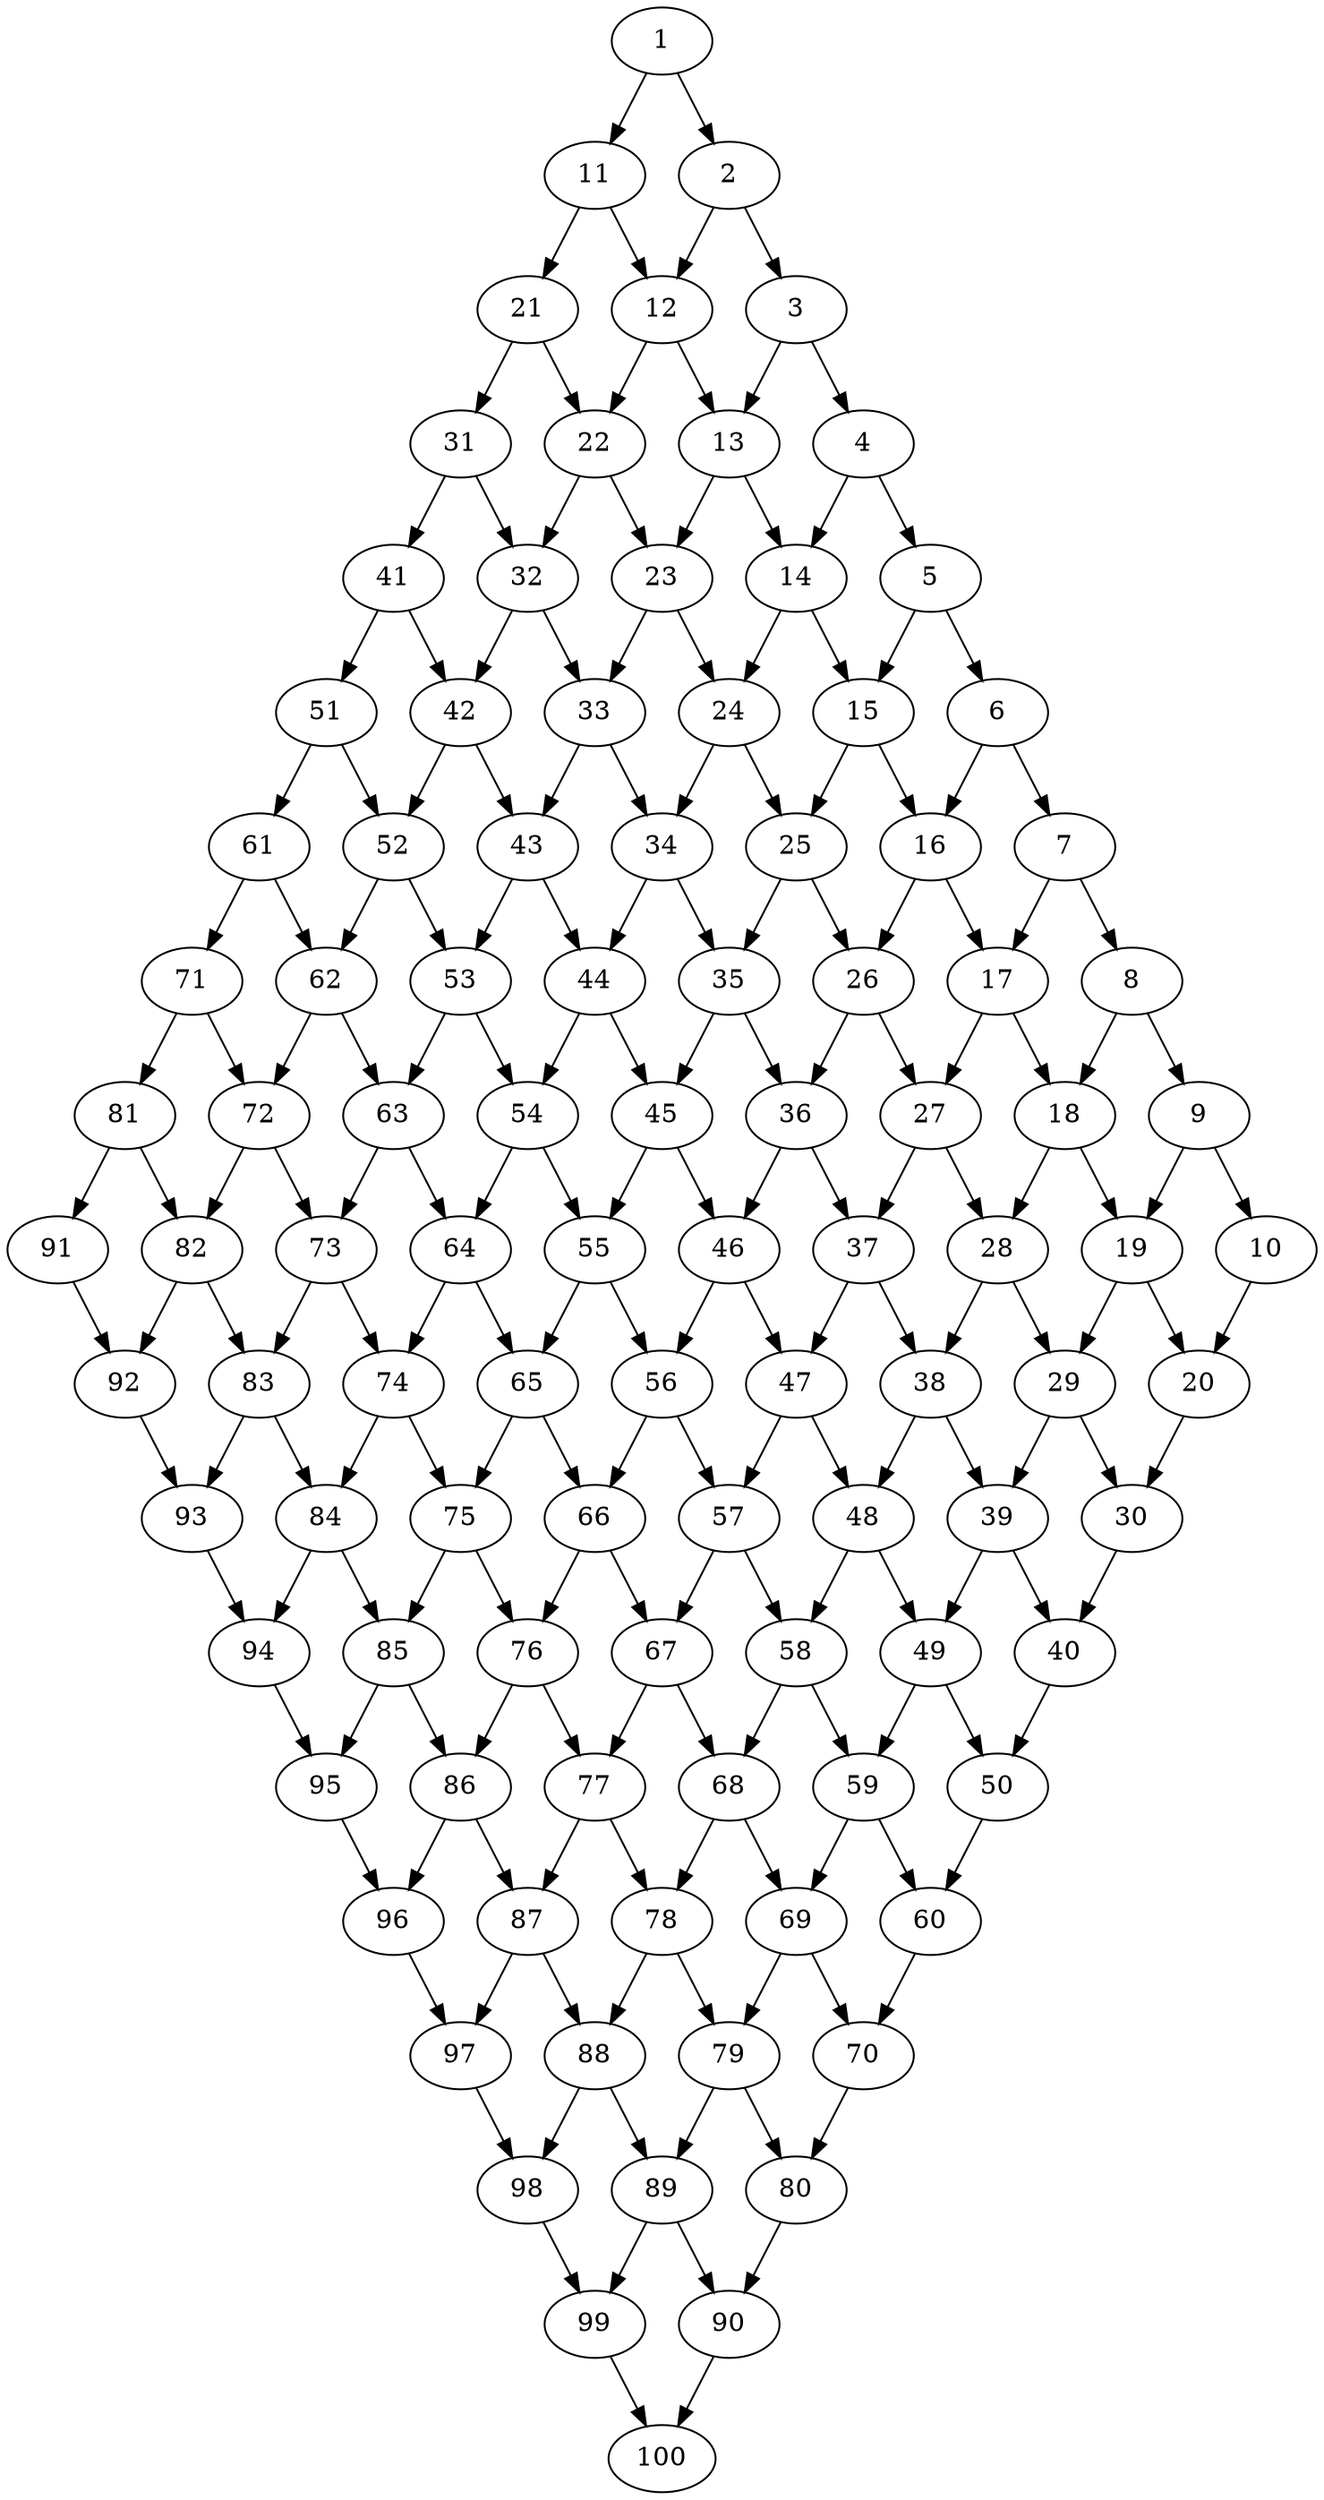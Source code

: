 digraph sample {
1 -> 11;
1 -> 2;
2 -> 12;
2 -> 3;
3 -> 13;
3 -> 4;
4 -> 14;
4 -> 5;
5 -> 15;
5 -> 6;
6 -> 16;
6 -> 7;
7 -> 17;
7 -> 8;
8 -> 18;
8 -> 9;
9 -> 19;
9 -> 10;
10 -> 20;
11 -> 21;
11 -> 12;
12 -> 22;
12 -> 13;
13 -> 23;
13 -> 14;
14 -> 24;
14 -> 15;
15 -> 25;
15 -> 16;
16 -> 26;
16 -> 17;
17 -> 27;
17 -> 18;
18 -> 28;
18 -> 19;
19 -> 29;
19 -> 20;
20 -> 30;
21 -> 31;
21 -> 22;
22 -> 32;
22 -> 23;
23 -> 33;
23 -> 24;
24 -> 34;
24 -> 25;
25 -> 35;
25 -> 26;
26 -> 36;
26 -> 27;
27 -> 37;
27 -> 28;
28 -> 38;
28 -> 29;
29 -> 39;
29 -> 30;
30 -> 40;
31 -> 41;
31 -> 32;
32 -> 42;
32 -> 33;
33 -> 43;
33 -> 34;
34 -> 44;
34 -> 35;
35 -> 45;
35 -> 36;
36 -> 46;
36 -> 37;
37 -> 47;
37 -> 38;
38 -> 48;
38 -> 39;
39 -> 49;
39 -> 40;
40 -> 50;
41 -> 51;
41 -> 42;
42 -> 52;
42 -> 43;
43 -> 53;
43 -> 44;
44 -> 54;
44 -> 45;
45 -> 55;
45 -> 46;
46 -> 56;
46 -> 47;
47 -> 57;
47 -> 48;
48 -> 58;
48 -> 49;
49 -> 59;
49 -> 50;
50 -> 60;
51 -> 61;
51 -> 52;
52 -> 62;
52 -> 53;
53 -> 63;
53 -> 54;
54 -> 64;
54 -> 55;
55 -> 65;
55 -> 56;
56 -> 66;
56 -> 57;
57 -> 67;
57 -> 58;
58 -> 68;
58 -> 59;
59 -> 69;
59 -> 60;
60 -> 70;
61 -> 71;
61 -> 62;
62 -> 72;
62 -> 63;
63 -> 73;
63 -> 64;
64 -> 74;
64 -> 65;
65 -> 75;
65 -> 66;
66 -> 76;
66 -> 67;
67 -> 77;
67 -> 68;
68 -> 78;
68 -> 69;
69 -> 79;
69 -> 70;
70 -> 80;
71 -> 81;
71 -> 72;
72 -> 82;
72 -> 73;
73 -> 83;
73 -> 74;
74 -> 84;
74 -> 75;
75 -> 85;
75 -> 76;
76 -> 86;
76 -> 77;
77 -> 87;
77 -> 78;
78 -> 88;
78 -> 79;
79 -> 89;
79 -> 80;
80 -> 90;
81 -> 91;
81 -> 82;
82 -> 92;
82 -> 83;
83 -> 93;
83 -> 84;
84 -> 94;
84 -> 85;
85 -> 95;
85 -> 86;
86 -> 96;
86 -> 87;
87 -> 97;
87 -> 88;
88 -> 98;
88 -> 89;
89 -> 99;
89 -> 90;
90 -> 100;
91 -> 92;
92 -> 93;
93 -> 94;
94 -> 95;
95 -> 96;
96 -> 97;
97 -> 98;
98 -> 99;
99 -> 100;
}